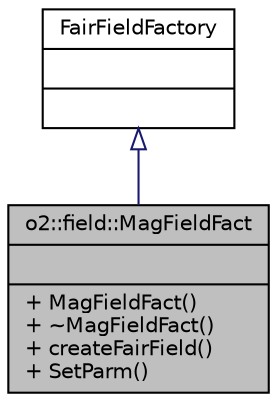 digraph "o2::field::MagFieldFact"
{
 // INTERACTIVE_SVG=YES
  bgcolor="transparent";
  edge [fontname="Helvetica",fontsize="10",labelfontname="Helvetica",labelfontsize="10"];
  node [fontname="Helvetica",fontsize="10",shape=record];
  Node2 [label="{o2::field::MagFieldFact\n||+ MagFieldFact()\l+ ~MagFieldFact()\l+ createFairField()\l+ SetParm()\l}",height=0.2,width=0.4,color="black", fillcolor="grey75", style="filled", fontcolor="black"];
  Node3 -> Node2 [dir="back",color="midnightblue",fontsize="10",style="solid",arrowtail="onormal",fontname="Helvetica"];
  Node3 [label="{FairFieldFactory\n||}",height=0.2,width=0.4,color="black",URL="$db/dea/classFairFieldFactory.html"];
}
